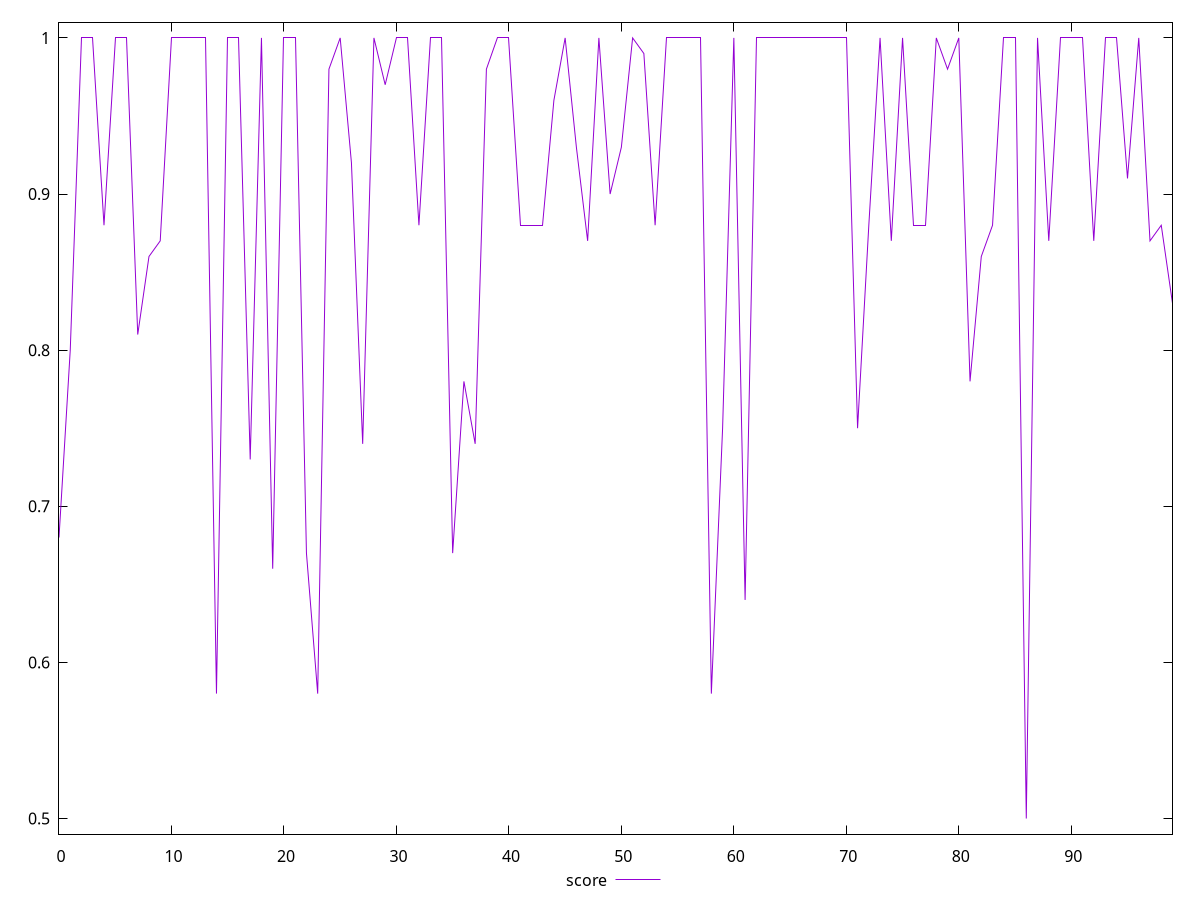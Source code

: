 reset

$score <<EOF
0 0.68
1 0.8
2 1
3 1
4 0.88
5 1
6 1
7 0.81
8 0.86
9 0.87
10 1
11 1
12 1
13 1
14 0.58
15 1
16 1
17 0.73
18 1
19 0.66
20 1
21 1
22 0.67
23 0.58
24 0.98
25 1
26 0.92
27 0.74
28 1
29 0.97
30 1
31 1
32 0.88
33 1
34 1
35 0.67
36 0.78
37 0.74
38 0.98
39 1
40 1
41 0.88
42 0.88
43 0.88
44 0.96
45 1
46 0.93
47 0.87
48 1
49 0.9
50 0.93
51 1
52 0.99
53 0.88
54 1
55 1
56 1
57 1
58 0.58
59 0.75
60 1
61 0.64
62 1
63 1
64 1
65 1
66 1
67 1
68 1
69 1
70 1
71 0.75
72 0.88
73 1
74 0.87
75 1
76 0.88
77 0.88
78 1
79 0.98
80 1
81 0.78
82 0.86
83 0.88
84 1
85 1
86 0.5
87 1
88 0.87
89 1
90 1
91 1
92 0.87
93 1
94 1
95 0.91
96 1
97 0.87
98 0.88
99 0.83
EOF

set key outside below
set xrange [0:99]
set yrange [0.49:1.01]
set trange [0.49:1.01]
set terminal svg size 640, 500 enhanced background rgb 'white'
set output "report_00013_2021-02-09T12-04-24.940Z/unused-css-rules/samples/pages+cached/score/values.svg"

plot $score title "score" with line

reset
